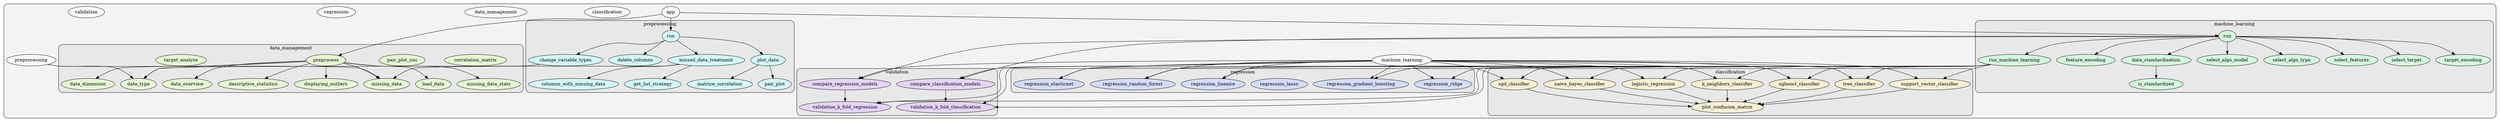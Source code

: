 digraph G {
    graph [rankdir=TB, clusterrank="local"];
    subgraph cluster_G {

        graph [style="filled,rounded",fillcolor="#80808018", label=""];
        app [label="app", style="filled", fillcolor="#ffffffb2", fontcolor="#000000", group="0"];
        classification [label="classification", style="filled", fillcolor="#ffffffb2", fontcolor="#000000", group="1"];
        data_management [label="data_management", style="filled", fillcolor="#ffffffb2", fontcolor="#000000", group="2"];
        machine_learning [label="machine_learning", style="filled", fillcolor="#ffffffb2", fontcolor="#000000", group="3"];
        preprocessing [label="preprocessing", style="filled", fillcolor="#ffffffb2", fontcolor="#000000", group="4"];
        regression [label="regression", style="filled", fillcolor="#ffffffb2", fontcolor="#000000", group="5"];
        validation [label="validation", style="filled", fillcolor="#ffffffb2", fontcolor="#000000", group="6"];
        subgraph cluster_classification {

            graph [style="filled,rounded",fillcolor="#80808018", label="classification"];
            classification__k_neighbors_classifier [label="k_neighbors_classifier", style="filled", fillcolor="#fef2ccb2", fontcolor="#000000", group="1"];
            classification__logistic_regression [label="logistic_regression", style="filled", fillcolor="#fef2ccb2", fontcolor="#000000", group="1"];
            classification__naive_bayes_classifier [label="naive_bayes_classifier", style="filled", fillcolor="#fef2ccb2", fontcolor="#000000", group="1"];
            classification__plot_confusion_matrix [label="plot_confusion_matrix", style="filled", fillcolor="#fef2ccb2", fontcolor="#000000", group="1"];
            classification__sgd_classifier [label="sgd_classifier", style="filled", fillcolor="#fef2ccb2", fontcolor="#000000", group="1"];
            classification__support_vector_classifier [label="support_vector_classifier", style="filled", fillcolor="#fef2ccb2", fontcolor="#000000", group="1"];
            classification__tree_classifier [label="tree_classifier", style="filled", fillcolor="#fef2ccb2", fontcolor="#000000", group="1"];
            classification__xgboost_classifier [label="xgboost_classifier", style="filled", fillcolor="#fef2ccb2", fontcolor="#000000", group="1"];
        }
        subgraph cluster_data_management {

            graph [style="filled,rounded",fillcolor="#80808018", label="data_management"];
            data_management__correlation_matrix [label="correlation_matrix", style="filled", fillcolor="#e5feccb2", fontcolor="#000000", group="2"];
            data_management__data_dimension [label="data_dimension", style="filled", fillcolor="#e5feccb2", fontcolor="#000000", group="2"];
            data_management__data_overview [label="data_overview", style="filled", fillcolor="#e5feccb2", fontcolor="#000000", group="2"];
            data_management__data_type [label="data_type", style="filled", fillcolor="#e5feccb2", fontcolor="#000000", group="2"];
            data_management__descriptive_statistics [label="descriptive_statistics", style="filled", fillcolor="#e5feccb2", fontcolor="#000000", group="2"];
            data_management__displaying_outliers [label="displaying_outliers", style="filled", fillcolor="#e5feccb2", fontcolor="#000000", group="2"];
            data_management__load_data [label="load_data", style="filled", fillcolor="#e5feccb2", fontcolor="#000000", group="2"];
            data_management__missing_data [label="missing_data", style="filled", fillcolor="#e5feccb2", fontcolor="#000000", group="2"];
            data_management__missing_data_stats [label="missing_data_stats", style="filled", fillcolor="#e5feccb2", fontcolor="#000000", group="2"];
            data_management__pair_plot_sns [label="pair_plot_sns", style="filled", fillcolor="#e5feccb2", fontcolor="#000000", group="2"];
            data_management__preprocess [label="preprocess", style="filled", fillcolor="#e5feccb2", fontcolor="#000000", group="2"];
            data_management__target_analyse [label="target_analyse", style="filled", fillcolor="#e5feccb2", fontcolor="#000000", group="2"];
        }
        subgraph cluster_machine_learning {

            graph [style="filled,rounded",fillcolor="#80808018", label="machine_learning"];
            machine_learning__data_standardisation [label="data_standardisation", style="filled", fillcolor="#ccfed8b2", fontcolor="#000000", group="3"];
            machine_learning__feature_encoding [label="feature_encoding", style="filled", fillcolor="#ccfed8b2", fontcolor="#000000", group="3"];
            machine_learning__is_standardized [label="is_standardized", style="filled", fillcolor="#ccfed8b2", fontcolor="#000000", group="3"];
            machine_learning__run [label="run", style="filled", fillcolor="#ccfed8b2", fontcolor="#000000", group="3"];
            machine_learning__run_machine_learning [label="run_machine_learning", style="filled", fillcolor="#ccfed8b2", fontcolor="#000000", group="3"];
            machine_learning__select_algo_model [label="select_algo_model", style="filled", fillcolor="#ccfed8b2", fontcolor="#000000", group="3"];
            machine_learning__select_algo_type [label="select_algo_type", style="filled", fillcolor="#ccfed8b2", fontcolor="#000000", group="3"];
            machine_learning__select_features [label="select_features", style="filled", fillcolor="#ccfed8b2", fontcolor="#000000", group="3"];
            machine_learning__select_target [label="select_target", style="filled", fillcolor="#ccfed8b2", fontcolor="#000000", group="3"];
            machine_learning__target_encoding [label="target_encoding", style="filled", fillcolor="#ccfed8b2", fontcolor="#000000", group="3"];
        }
        subgraph cluster_preprocessing {

            graph [style="filled,rounded",fillcolor="#80808018", label="preprocessing"];
            preprocessing__change_variable_types [label="change_variable_types", style="filled", fillcolor="#ccfefeb2", fontcolor="#000000", group="4"];
            preprocessing__columns_with_missing_data [label="columns_with_missing_data", style="filled", fillcolor="#ccfefeb2", fontcolor="#000000", group="4"];
            preprocessing__delete_columns [label="delete_columns", style="filled", fillcolor="#ccfefeb2", fontcolor="#000000", group="4"];
            preprocessing__get_list_strategy [label="get_list_strategy", style="filled", fillcolor="#ccfefeb2", fontcolor="#000000", group="4"];
            preprocessing__matrice_correlation [label="matrice_correlation", style="filled", fillcolor="#ccfefeb2", fontcolor="#000000", group="4"];
            preprocessing__missed_data_treatment [label="missed_data_treatment", style="filled", fillcolor="#ccfefeb2", fontcolor="#000000", group="4"];
            preprocessing__pair_plot [label="pair_plot", style="filled", fillcolor="#ccfefeb2", fontcolor="#000000", group="4"];
            preprocessing__plot_data [label="plot_data", style="filled", fillcolor="#ccfefeb2", fontcolor="#000000", group="4"];
            preprocessing__run [label="run", style="filled", fillcolor="#ccfefeb2", fontcolor="#000000", group="4"];
        }
        subgraph cluster_regression {

            graph [style="filled,rounded",fillcolor="#80808018", label="regression"];
            regression__regression_elasticnet [label="regression_elasticnet", style="filled", fillcolor="#ccd8feb2", fontcolor="#000000", group="5"];
            regression__regression_gradient_boosting [label="regression_gradient_boosting", style="filled", fillcolor="#ccd8feb2", fontcolor="#000000", group="5"];
            regression__regression_lasso [label="regression_lasso", style="filled", fillcolor="#ccd8feb2", fontcolor="#000000", group="5"];
            regression__regression_lineaire [label="regression_lineaire", style="filled", fillcolor="#ccd8feb2", fontcolor="#000000", group="5"];
            regression__regression_random_forest [label="regression_random_forest", style="filled", fillcolor="#ccd8feb2", fontcolor="#000000", group="5"];
            regression__regression_ridge [label="regression_ridge", style="filled", fillcolor="#ccd8feb2", fontcolor="#000000", group="5"];
        }
        subgraph cluster_validation {

            graph [style="filled,rounded",fillcolor="#80808018", label="validation"];
            validation__compare_classification_models [label="compare_classification_models", style="filled", fillcolor="#e5ccfeb2", fontcolor="#000000", group="6"];
            validation__compare_regression_models [label="compare_regression_models", style="filled", fillcolor="#e5ccfeb2", fontcolor="#000000", group="6"];
            validation__validation_k_fold_classification [label="validation_k_fold_classification", style="filled", fillcolor="#e5ccfeb2", fontcolor="#000000", group="6"];
            validation__validation_k_fold_regression [label="validation_k_fold_regression", style="filled", fillcolor="#e5ccfeb2", fontcolor="#000000", group="6"];
        }
    }
        classification__tree_classifier -> classification__plot_confusion_matrix [style="solid", color="#000000"];
        classification__logistic_regression -> classification__plot_confusion_matrix [style="solid", color="#000000"];
        classification__k_neighbors_classifier -> classification__plot_confusion_matrix [style="solid", color="#000000"];
        classification__support_vector_classifier -> classification__plot_confusion_matrix [style="solid", color="#000000"];
        classification__naive_bayes_classifier -> classification__plot_confusion_matrix [style="solid", color="#000000"];
        classification__xgboost_classifier -> classification__plot_confusion_matrix [style="solid", color="#000000"];
        classification__sgd_classifier -> classification__plot_confusion_matrix [style="solid", color="#000000"];
        preprocessing -> data_management__data_type [style="solid", color="#000000"];
        preprocessing -> data_management__missing_data [style="solid", color="#000000"];
        preprocessing__change_variable_types -> data_management__data_type [style="solid", color="#000000"];
        preprocessing__missed_data_treatment -> preprocessing__get_list_strategy [style="solid", color="#000000"];
        preprocessing__missed_data_treatment -> preprocessing__columns_with_missing_data [style="solid", color="#000000"];
        preprocessing__missed_data_treatment -> data_management__missing_data [style="solid", color="#000000"];
        preprocessing__plot_data -> preprocessing__pair_plot [style="solid", color="#000000"];
        preprocessing__plot_data -> preprocessing__matrice_correlation [style="solid", color="#000000"];
        preprocessing__run -> preprocessing__plot_data [style="solid", color="#000000"];
        preprocessing__run -> preprocessing__delete_columns [style="solid", color="#000000"];
        preprocessing__run -> preprocessing__change_variable_types [style="solid", color="#000000"];
        preprocessing__run -> preprocessing__missed_data_treatment [style="solid", color="#000000"];
        machine_learning -> validation__validation_k_fold_classification [style="solid", color="#000000"];
        machine_learning -> validation__validation_k_fold_regression [style="solid", color="#000000"];
        machine_learning -> validation__compare_regression_models [style="solid", color="#000000"];
        machine_learning -> regression__regression_elasticnet [style="solid", color="#000000"];
        machine_learning -> regression__regression_lineaire [style="solid", color="#000000"];
        machine_learning -> validation__compare_classification_models [style="solid", color="#000000"];
        machine_learning -> classification__xgboost_classifier [style="solid", color="#000000"];
        machine_learning -> classification__k_neighbors_classifier [style="solid", color="#000000"];
        machine_learning -> regression__regression_random_forest [style="solid", color="#000000"];
        machine_learning -> classification__logistic_regression [style="solid", color="#000000"];
        machine_learning -> classification__sgd_classifier [style="solid", color="#000000"];
        machine_learning -> classification__tree_classifier [style="solid", color="#000000"];
        machine_learning -> classification__support_vector_classifier [style="solid", color="#000000"];
        machine_learning -> regression__regression_gradient_boosting [style="solid", color="#000000"];
        machine_learning -> regression__regression_ridge [style="solid", color="#000000"];
        machine_learning -> classification__naive_bayes_classifier [style="solid", color="#000000"];
        machine_learning__data_standardisation -> machine_learning__is_standardized [style="solid", color="#000000"];
        machine_learning__run_machine_learning -> validation__validation_k_fold_classification [style="solid", color="#000000"];
        machine_learning__run_machine_learning -> validation__validation_k_fold_regression [style="solid", color="#000000"];
        machine_learning__run_machine_learning -> regression__regression_elasticnet [style="solid", color="#000000"];
        machine_learning__run_machine_learning -> regression__regression_lineaire [style="solid", color="#000000"];
        machine_learning__run_machine_learning -> classification__xgboost_classifier [style="solid", color="#000000"];
        machine_learning__run_machine_learning -> classification__k_neighbors_classifier [style="solid", color="#000000"];
        machine_learning__run_machine_learning -> regression__regression_random_forest [style="solid", color="#000000"];
        machine_learning__run_machine_learning -> classification__logistic_regression [style="solid", color="#000000"];
        machine_learning__run_machine_learning -> classification__sgd_classifier [style="solid", color="#000000"];
        machine_learning__run_machine_learning -> classification__tree_classifier [style="solid", color="#000000"];
        machine_learning__run_machine_learning -> classification__support_vector_classifier [style="solid", color="#000000"];
        machine_learning__run_machine_learning -> regression__regression_gradient_boosting [style="solid", color="#000000"];
        machine_learning__run_machine_learning -> regression__regression_ridge [style="solid", color="#000000"];
        machine_learning__run_machine_learning -> classification__naive_bayes_classifier [style="solid", color="#000000"];
        machine_learning__run -> machine_learning__feature_encoding [style="solid", color="#000000"];
        machine_learning__run -> machine_learning__select_features [style="solid", color="#000000"];
        machine_learning__run -> machine_learning__select_algo_type [style="solid", color="#000000"];
        machine_learning__run -> validation__compare_regression_models [style="solid", color="#000000"];
        machine_learning__run -> validation__compare_classification_models [style="solid", color="#000000"];
        machine_learning__run -> machine_learning__target_encoding [style="solid", color="#000000"];
        machine_learning__run -> machine_learning__data_standardisation [style="solid", color="#000000"];
        machine_learning__run -> machine_learning__select_algo_model [style="solid", color="#000000"];
        machine_learning__run -> machine_learning__select_target [style="solid", color="#000000"];
        machine_learning__run -> machine_learning__run_machine_learning [style="solid", color="#000000"];
        app -> machine_learning__run [style="solid", color="#000000"];
        app -> data_management__preprocess [style="solid", color="#000000"];
        app -> preprocessing__run [style="solid", color="#000000"];
        data_management__preprocess -> data_management__missing_data_stats [style="solid", color="#000000"];
        data_management__preprocess -> data_management__data_type [style="solid", color="#000000"];
        data_management__preprocess -> data_management__missing_data [style="solid", color="#000000"];
        data_management__preprocess -> data_management__load_data [style="solid", color="#000000"];
        data_management__preprocess -> data_management__displaying_outliers [style="solid", color="#000000"];
        data_management__preprocess -> data_management__data_dimension [style="solid", color="#000000"];
        data_management__preprocess -> data_management__descriptive_statistics [style="solid", color="#000000"];
        data_management__preprocess -> data_management__data_overview [style="solid", color="#000000"];
        validation__compare_regression_models -> validation__validation_k_fold_regression [style="solid", color="#000000"];
        validation__compare_classification_models -> validation__validation_k_fold_classification [style="solid", color="#000000"];
    }
